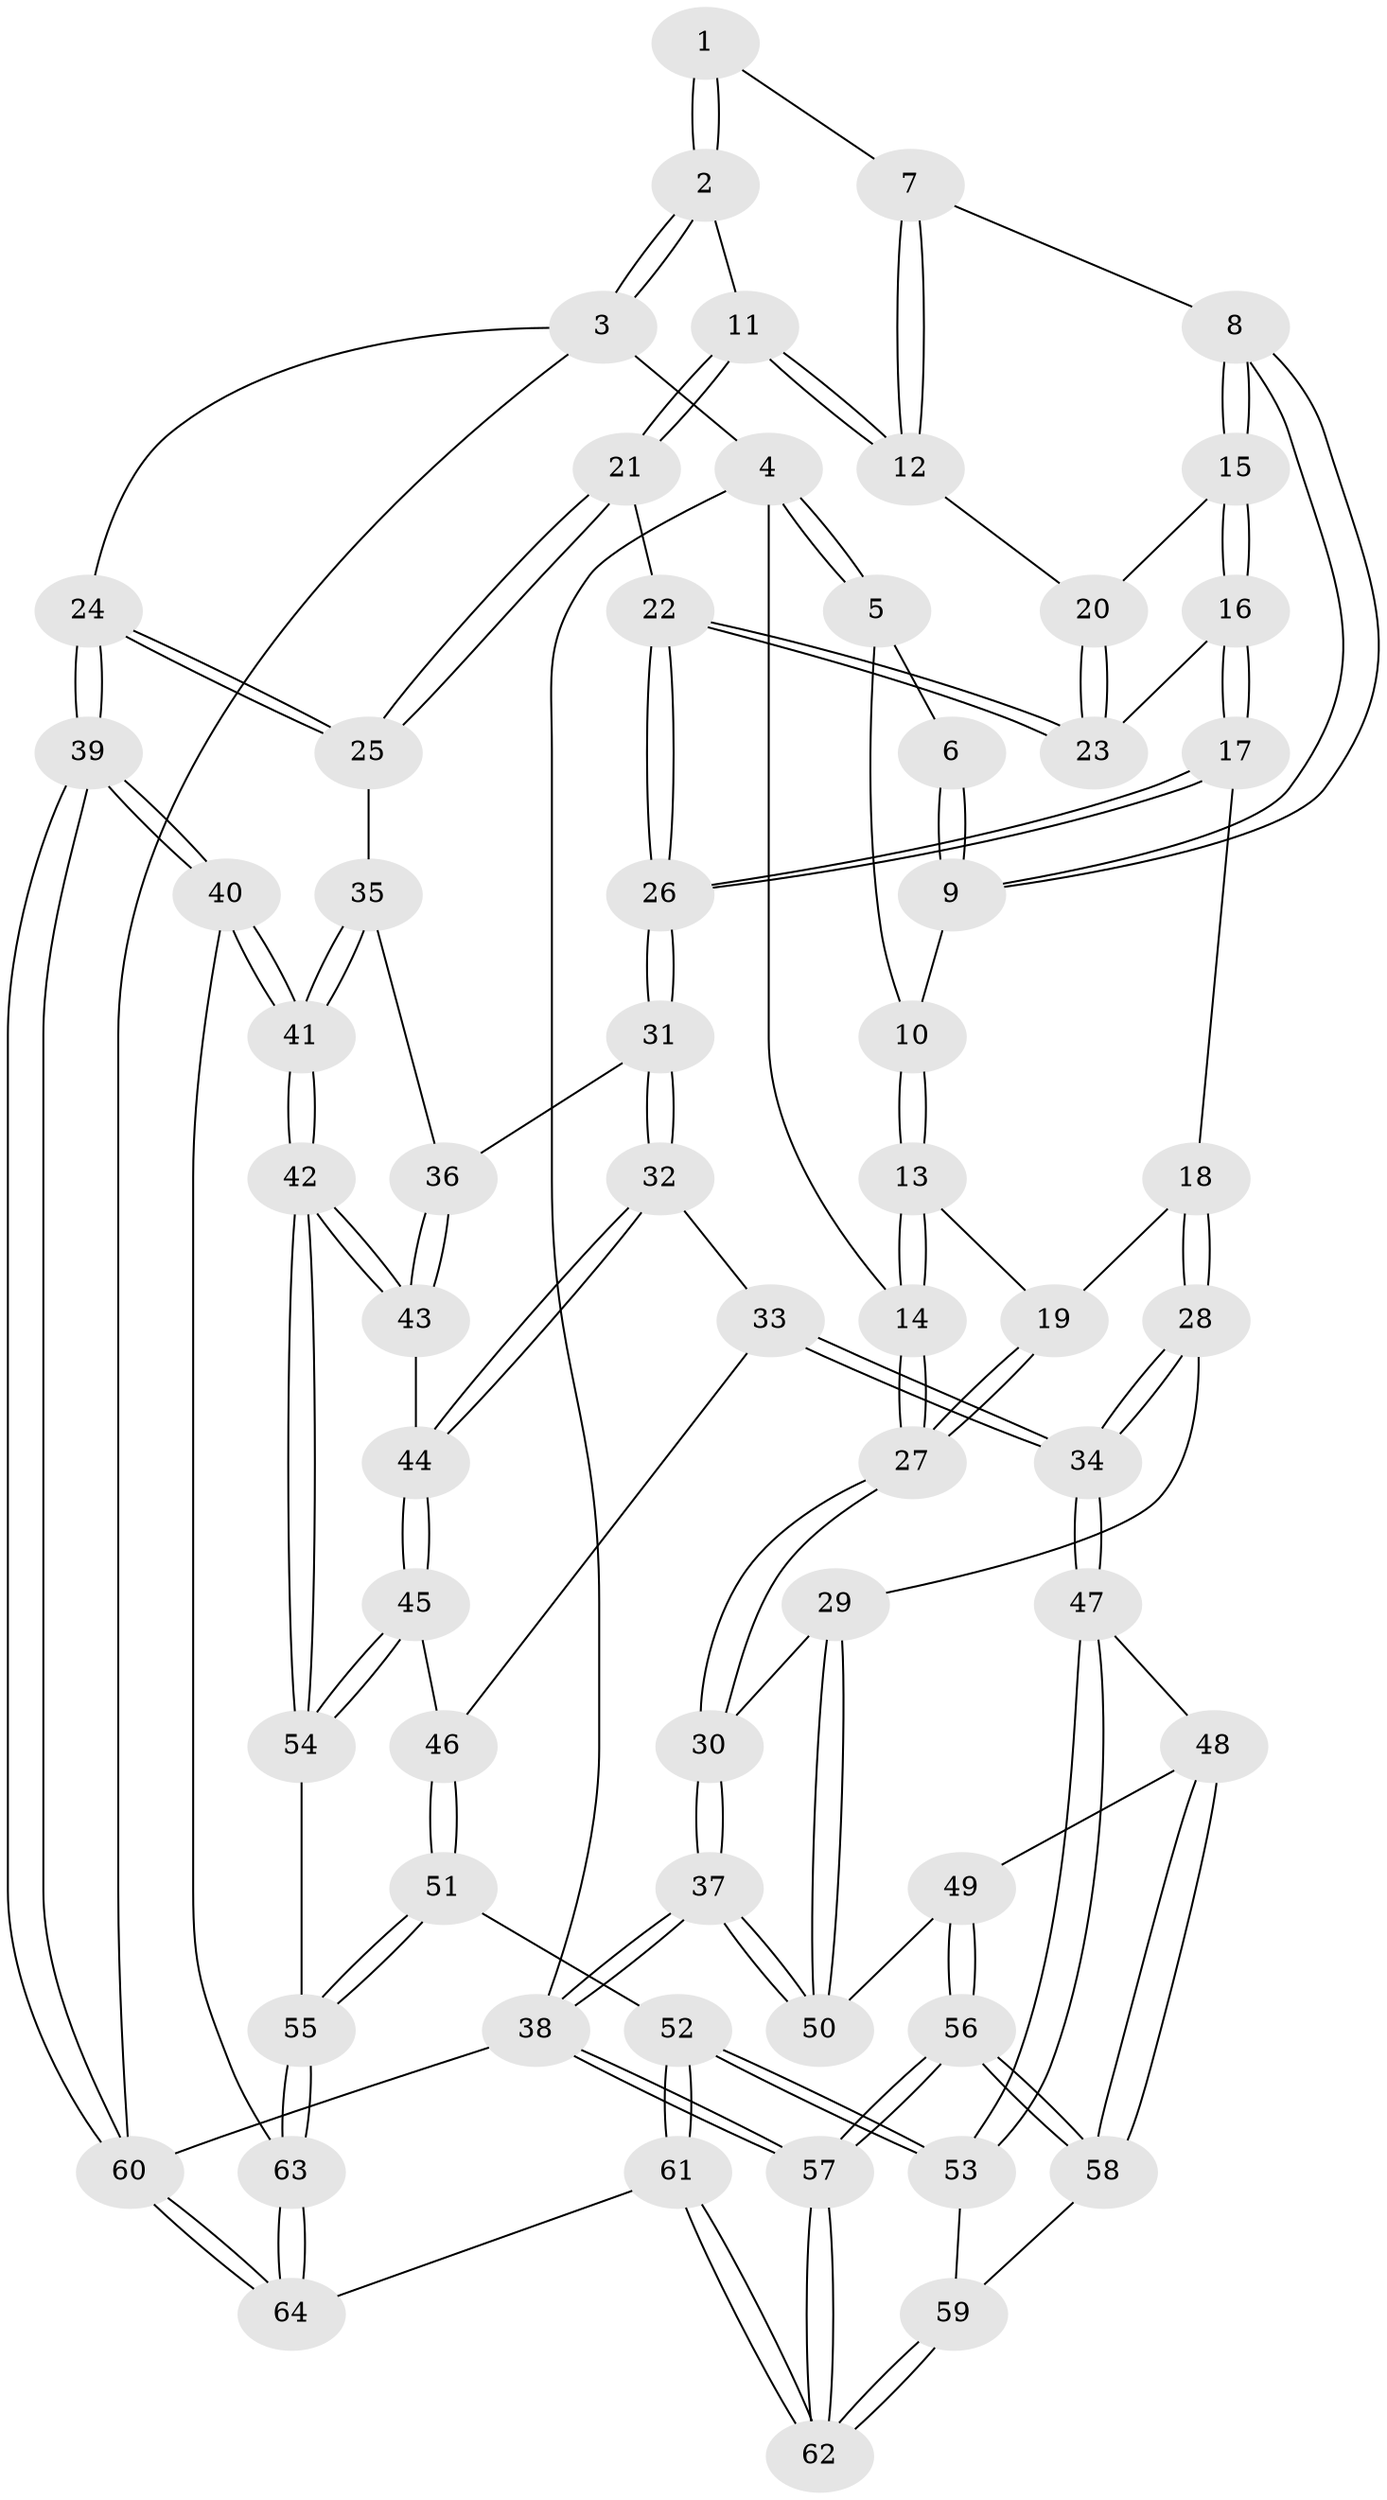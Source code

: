 // Generated by graph-tools (version 1.1) at 2025/11/02/27/25 16:11:56]
// undirected, 64 vertices, 157 edges
graph export_dot {
graph [start="1"]
  node [color=gray90,style=filled];
  1 [pos="+0.47769147936362966+0"];
  2 [pos="+1+0"];
  3 [pos="+1+0"];
  4 [pos="+0+0"];
  5 [pos="+0+0"];
  6 [pos="+0.3133483103205026+0"];
  7 [pos="+0.4734380929542094+0.005934287202329338"];
  8 [pos="+0.3079881049981374+0.12576910579704806"];
  9 [pos="+0.28863013164128737+0.1224407103868155"];
  10 [pos="+0.2848696468011451+0.12261362679725912"];
  11 [pos="+0.7950263828424794+0.17361464127661147"];
  12 [pos="+0.5017946310932815+0.0980937709169362"];
  13 [pos="+0.18378937097334438+0.19109322243307578"];
  14 [pos="+0+0.07648292599004342"];
  15 [pos="+0.3415621137605788+0.19176443527861053"];
  16 [pos="+0.34502642805669026+0.2799130008134951"];
  17 [pos="+0.33350836853858506+0.31519567305904445"];
  18 [pos="+0.31402089145881507+0.3193397073003297"];
  19 [pos="+0.28567058726828326+0.30414438348667744"];
  20 [pos="+0.5011137706530093+0.10167503103745121"];
  21 [pos="+0.764832294687892+0.2888704497668055"];
  22 [pos="+0.5579141901767546+0.31679682446826957"];
  23 [pos="+0.5004897933272132+0.14803826429690647"];
  24 [pos="+1+0.4807202142102349"];
  25 [pos="+0.8416231381625595+0.45816430591614116"];
  26 [pos="+0.4843535130120373+0.392731908430694"];
  27 [pos="+0+0.4110236042787035"];
  28 [pos="+0.18186976277113442+0.5609966978354485"];
  29 [pos="+0+0.5079035522188875"];
  30 [pos="+0+0.5015923998617651"];
  31 [pos="+0.494471699611533+0.5393083902923086"];
  32 [pos="+0.45326917015631707+0.5961874837399925"];
  33 [pos="+0.4017657809890685+0.6169753174528577"];
  34 [pos="+0.30176419454688863+0.6494094040736306"];
  35 [pos="+0.799647243669868+0.5117846876196624"];
  36 [pos="+0.7568639501741621+0.5450152758739408"];
  37 [pos="+0+0.8409689942826309"];
  38 [pos="+0+1"];
  39 [pos="+1+1"];
  40 [pos="+1+1"];
  41 [pos="+1+1"];
  42 [pos="+0.9723605916268745+0.9476437713200985"];
  43 [pos="+0.7252356881992064+0.7347826838834388"];
  44 [pos="+0.6005067156113689+0.7794211125537472"];
  45 [pos="+0.5961076749348213+0.7928999903134704"];
  46 [pos="+0.47256799547869294+0.8118700443901055"];
  47 [pos="+0.28603721715896235+0.7663334758323436"];
  48 [pos="+0.20867345923435332+0.8146265205731985"];
  49 [pos="+0.15234232315728355+0.8349440115929267"];
  50 [pos="+0.1432194334872962+0.831517963482524"];
  51 [pos="+0.38215157682361384+0.871251719575729"];
  52 [pos="+0.3739837674596118+0.8712350033015421"];
  53 [pos="+0.3216109563663286+0.824617776107117"];
  54 [pos="+0.5917184083392261+0.855078858064305"];
  55 [pos="+0.5691876239082566+0.9260537300461595"];
  56 [pos="+0.015661502943643577+1"];
  57 [pos="+0+1"];
  58 [pos="+0.20806983386483724+0.9533677990314882"];
  59 [pos="+0.2678443690498715+0.939327761491423"];
  60 [pos="+1+1"];
  61 [pos="+0.38560477662640075+1"];
  62 [pos="+0.3247296333368239+1"];
  63 [pos="+0.5693343027360596+0.9267849690868896"];
  64 [pos="+0.5133842873324369+1"];
  1 -- 2;
  1 -- 2;
  1 -- 7;
  2 -- 3;
  2 -- 3;
  2 -- 11;
  3 -- 4;
  3 -- 24;
  3 -- 60;
  4 -- 5;
  4 -- 5;
  4 -- 14;
  4 -- 38;
  5 -- 6;
  5 -- 10;
  6 -- 9;
  6 -- 9;
  7 -- 8;
  7 -- 12;
  7 -- 12;
  8 -- 9;
  8 -- 9;
  8 -- 15;
  8 -- 15;
  9 -- 10;
  10 -- 13;
  10 -- 13;
  11 -- 12;
  11 -- 12;
  11 -- 21;
  11 -- 21;
  12 -- 20;
  13 -- 14;
  13 -- 14;
  13 -- 19;
  14 -- 27;
  14 -- 27;
  15 -- 16;
  15 -- 16;
  15 -- 20;
  16 -- 17;
  16 -- 17;
  16 -- 23;
  17 -- 18;
  17 -- 26;
  17 -- 26;
  18 -- 19;
  18 -- 28;
  18 -- 28;
  19 -- 27;
  19 -- 27;
  20 -- 23;
  20 -- 23;
  21 -- 22;
  21 -- 25;
  21 -- 25;
  22 -- 23;
  22 -- 23;
  22 -- 26;
  22 -- 26;
  24 -- 25;
  24 -- 25;
  24 -- 39;
  24 -- 39;
  25 -- 35;
  26 -- 31;
  26 -- 31;
  27 -- 30;
  27 -- 30;
  28 -- 29;
  28 -- 34;
  28 -- 34;
  29 -- 30;
  29 -- 50;
  29 -- 50;
  30 -- 37;
  30 -- 37;
  31 -- 32;
  31 -- 32;
  31 -- 36;
  32 -- 33;
  32 -- 44;
  32 -- 44;
  33 -- 34;
  33 -- 34;
  33 -- 46;
  34 -- 47;
  34 -- 47;
  35 -- 36;
  35 -- 41;
  35 -- 41;
  36 -- 43;
  36 -- 43;
  37 -- 38;
  37 -- 38;
  37 -- 50;
  37 -- 50;
  38 -- 57;
  38 -- 57;
  38 -- 60;
  39 -- 40;
  39 -- 40;
  39 -- 60;
  39 -- 60;
  40 -- 41;
  40 -- 41;
  40 -- 63;
  41 -- 42;
  41 -- 42;
  42 -- 43;
  42 -- 43;
  42 -- 54;
  42 -- 54;
  43 -- 44;
  44 -- 45;
  44 -- 45;
  45 -- 46;
  45 -- 54;
  45 -- 54;
  46 -- 51;
  46 -- 51;
  47 -- 48;
  47 -- 53;
  47 -- 53;
  48 -- 49;
  48 -- 58;
  48 -- 58;
  49 -- 50;
  49 -- 56;
  49 -- 56;
  51 -- 52;
  51 -- 55;
  51 -- 55;
  52 -- 53;
  52 -- 53;
  52 -- 61;
  52 -- 61;
  53 -- 59;
  54 -- 55;
  55 -- 63;
  55 -- 63;
  56 -- 57;
  56 -- 57;
  56 -- 58;
  56 -- 58;
  57 -- 62;
  57 -- 62;
  58 -- 59;
  59 -- 62;
  59 -- 62;
  60 -- 64;
  60 -- 64;
  61 -- 62;
  61 -- 62;
  61 -- 64;
  63 -- 64;
  63 -- 64;
}
